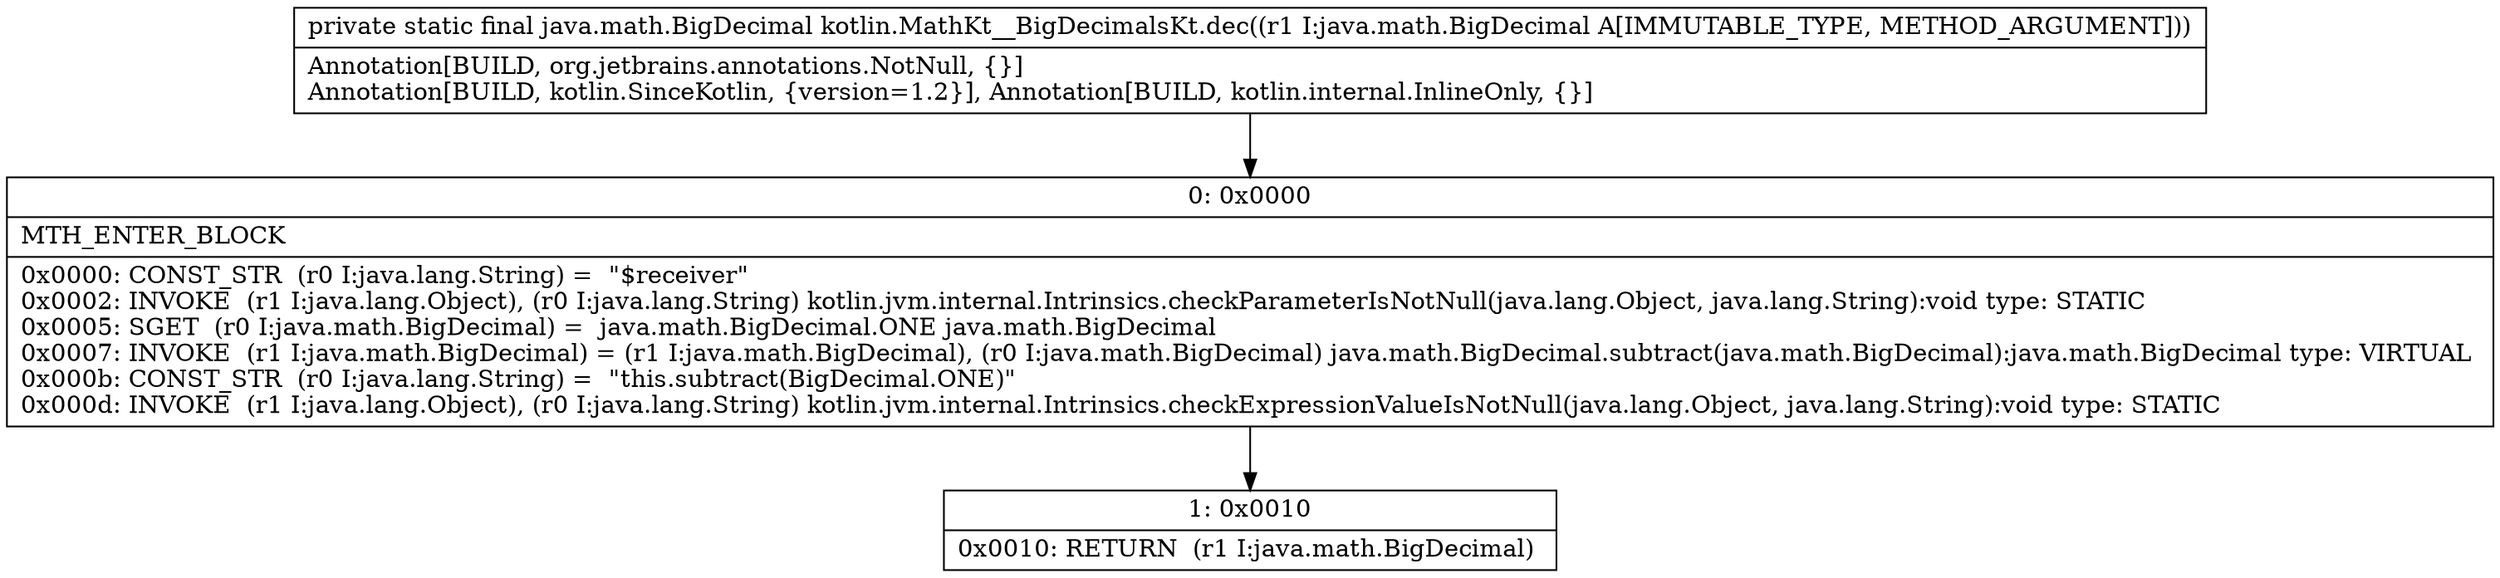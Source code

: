 digraph "CFG forkotlin.MathKt__BigDecimalsKt.dec(Ljava\/math\/BigDecimal;)Ljava\/math\/BigDecimal;" {
Node_0 [shape=record,label="{0\:\ 0x0000|MTH_ENTER_BLOCK\l|0x0000: CONST_STR  (r0 I:java.lang.String) =  \"$receiver\" \l0x0002: INVOKE  (r1 I:java.lang.Object), (r0 I:java.lang.String) kotlin.jvm.internal.Intrinsics.checkParameterIsNotNull(java.lang.Object, java.lang.String):void type: STATIC \l0x0005: SGET  (r0 I:java.math.BigDecimal) =  java.math.BigDecimal.ONE java.math.BigDecimal \l0x0007: INVOKE  (r1 I:java.math.BigDecimal) = (r1 I:java.math.BigDecimal), (r0 I:java.math.BigDecimal) java.math.BigDecimal.subtract(java.math.BigDecimal):java.math.BigDecimal type: VIRTUAL \l0x000b: CONST_STR  (r0 I:java.lang.String) =  \"this.subtract(BigDecimal.ONE)\" \l0x000d: INVOKE  (r1 I:java.lang.Object), (r0 I:java.lang.String) kotlin.jvm.internal.Intrinsics.checkExpressionValueIsNotNull(java.lang.Object, java.lang.String):void type: STATIC \l}"];
Node_1 [shape=record,label="{1\:\ 0x0010|0x0010: RETURN  (r1 I:java.math.BigDecimal) \l}"];
MethodNode[shape=record,label="{private static final java.math.BigDecimal kotlin.MathKt__BigDecimalsKt.dec((r1 I:java.math.BigDecimal A[IMMUTABLE_TYPE, METHOD_ARGUMENT]))  | Annotation[BUILD, org.jetbrains.annotations.NotNull, \{\}]\lAnnotation[BUILD, kotlin.SinceKotlin, \{version=1.2\}], Annotation[BUILD, kotlin.internal.InlineOnly, \{\}]\l}"];
MethodNode -> Node_0;
Node_0 -> Node_1;
}

